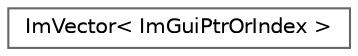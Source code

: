 digraph "Graphical Class Hierarchy"
{
 // LATEX_PDF_SIZE
  bgcolor="transparent";
  edge [fontname=Helvetica,fontsize=10,labelfontname=Helvetica,labelfontsize=10];
  node [fontname=Helvetica,fontsize=10,shape=box,height=0.2,width=0.4];
  rankdir="LR";
  Node0 [label="ImVector\< ImGuiPtrOrIndex \>",height=0.2,width=0.4,color="grey40", fillcolor="white", style="filled",URL="$struct_im_vector.html",tooltip=" "];
}
